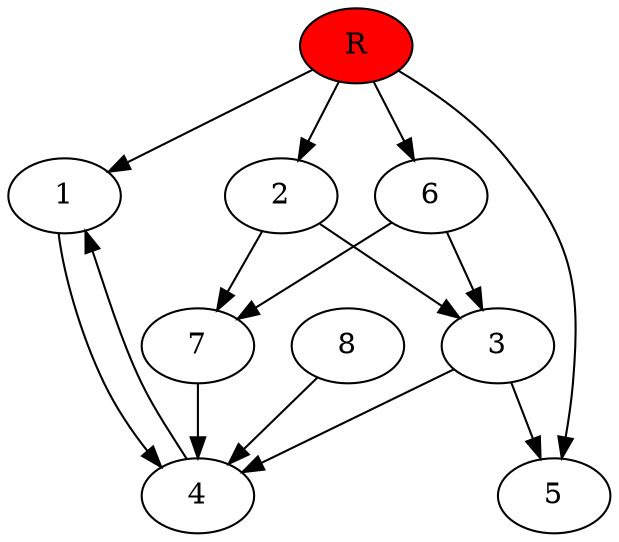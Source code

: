 digraph prb34922 {
	1
	2
	3
	4
	5
	6
	7
	8
	R [fillcolor="#ff0000" style=filled]
	1 -> 4
	2 -> 3
	2 -> 7
	3 -> 4
	3 -> 5
	4 -> 1
	6 -> 3
	6 -> 7
	7 -> 4
	8 -> 4
	R -> 1
	R -> 2
	R -> 5
	R -> 6
}
